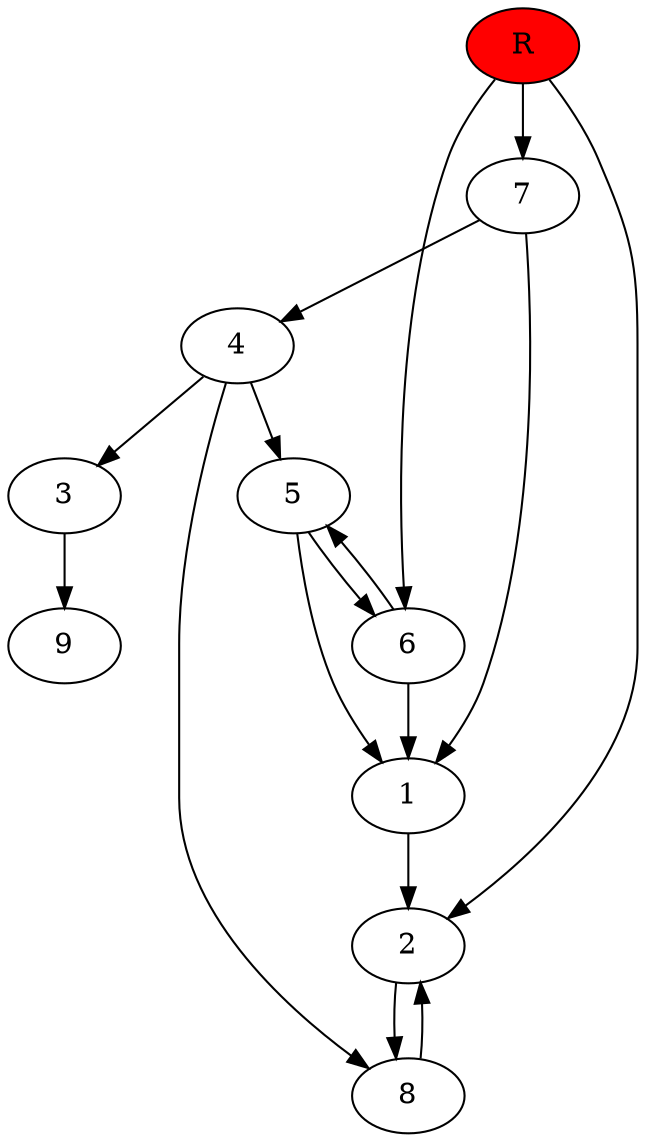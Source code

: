 digraph prb42133 {
	1
	2
	3
	4
	5
	6
	7
	8
	R [fillcolor="#ff0000" style=filled]
	1 -> 2
	2 -> 8
	3 -> 9
	4 -> 3
	4 -> 5
	4 -> 8
	5 -> 1
	5 -> 6
	6 -> 1
	6 -> 5
	7 -> 1
	7 -> 4
	8 -> 2
	R -> 2
	R -> 6
	R -> 7
}
